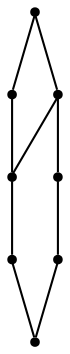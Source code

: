 graph {
  node [shape=point,comment="{\"directed\":false,\"doi\":\"10.1007/978-3-030-68766-3_32\",\"figure\":\"6 (3)\"}"]

  v0 [pos="1617.9244644091007,771.3802422579075"]
  v1 [pos="1617.924464409101,871.3917860255813"]
  v2 [pos="1417.8925983811105,771.3802422579075"]
  v3 [pos="1417.8925983811102,871.3917860255814"]
  v4 [pos="1301.207343198116,771.3802422579075"]
  v5 [pos="1301.207343198116,871.3917860255814"]
  v6 [pos="1551.2471757331039,771.3802422579075"]
  v7 [pos="1551.2471757331039,871.3917860255814"]

  v0 -- v1 [id="-1",pos="1617.9244644091007,771.3802422579075 1617.924464409101,871.3917860255813 1617.924464409101,871.3917860255813 1617.924464409101,871.3917860255813"]
  v5 -- v3 [id="-3",pos="1301.207343198116,871.3917860255814 1417.8925983811102,871.3917860255814 1417.8925983811102,871.3917860255814 1417.8925983811102,871.3917860255814"]
  v3 -- v7 [id="-4",pos="1417.8925983811102,871.3917860255814 1551.2471757331039,871.3917860255814 1551.2471757331039,871.3917860255814 1551.2471757331039,871.3917860255814"]
  v7 -- v1 [id="-5",pos="1551.2471757331039,871.3917860255814 1617.924464409101,871.3917860255813 1617.924464409101,871.3917860255813 1617.924464409101,871.3917860255813"]
  v4 -- v2 [id="-8",pos="1301.207343198116,771.3802422579075 1417.8925983811105,771.3802422579075 1417.8925983811105,771.3802422579075 1417.8925983811105,771.3802422579075"]
  v2 -- v6 [id="-9",pos="1417.8925983811105,771.3802422579075 1551.2471757331039,771.3802422579075 1551.2471757331039,771.3802422579075 1551.2471757331039,771.3802422579075"]
  v6 -- v0 [id="-10",pos="1551.2471757331039,771.3802422579075 1617.9244644091007,771.3802422579075 1617.9244644091007,771.3802422579075 1617.9244644091007,771.3802422579075"]
  v4 -- v5 [id="-14",pos="1301.207343198116,771.3802422579075 1301.207343198116,871.3917860255814 1301.207343198116,871.3917860255814 1301.207343198116,871.3917860255814"]
  v2 -- v3 [id="-17",pos="1417.8925983811105,771.3802422579075 1417.8925983811102,871.3917860255814 1417.8925983811102,871.3917860255814 1417.8925983811102,871.3917860255814"]
}
